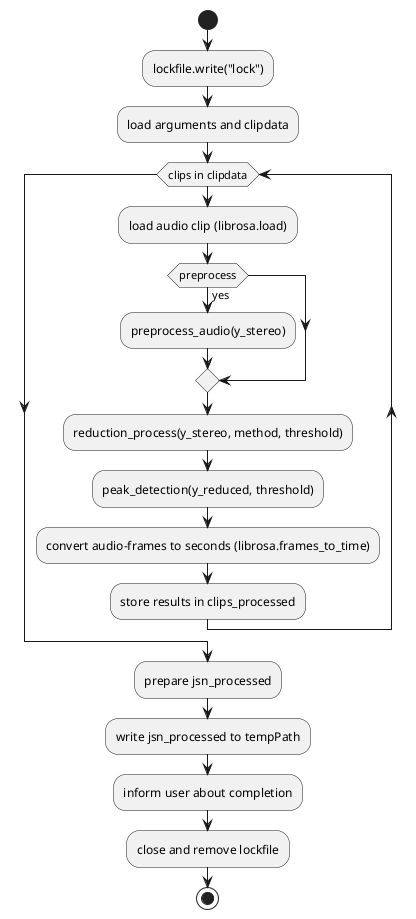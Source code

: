 @startuml

start

:lockfile.write("lock");
:load arguments and clipdata;



while (clips in clipdata)
    :load audio clip (librosa.load);

    if (preprocess) then (yes)
        :preprocess_audio(y_stereo);
    endif

    :reduction_process(y_stereo, method, threshold);
    :peak_detection(y_reduced, threshold);

    :convert audio-frames to seconds (librosa.frames_to_time);
    :store results in clips_processed;
endwhile

:prepare jsn_processed;
:write jsn_processed to tempPath;
:inform user about completion;
:close and remove lockfile;

stop

@enduml
